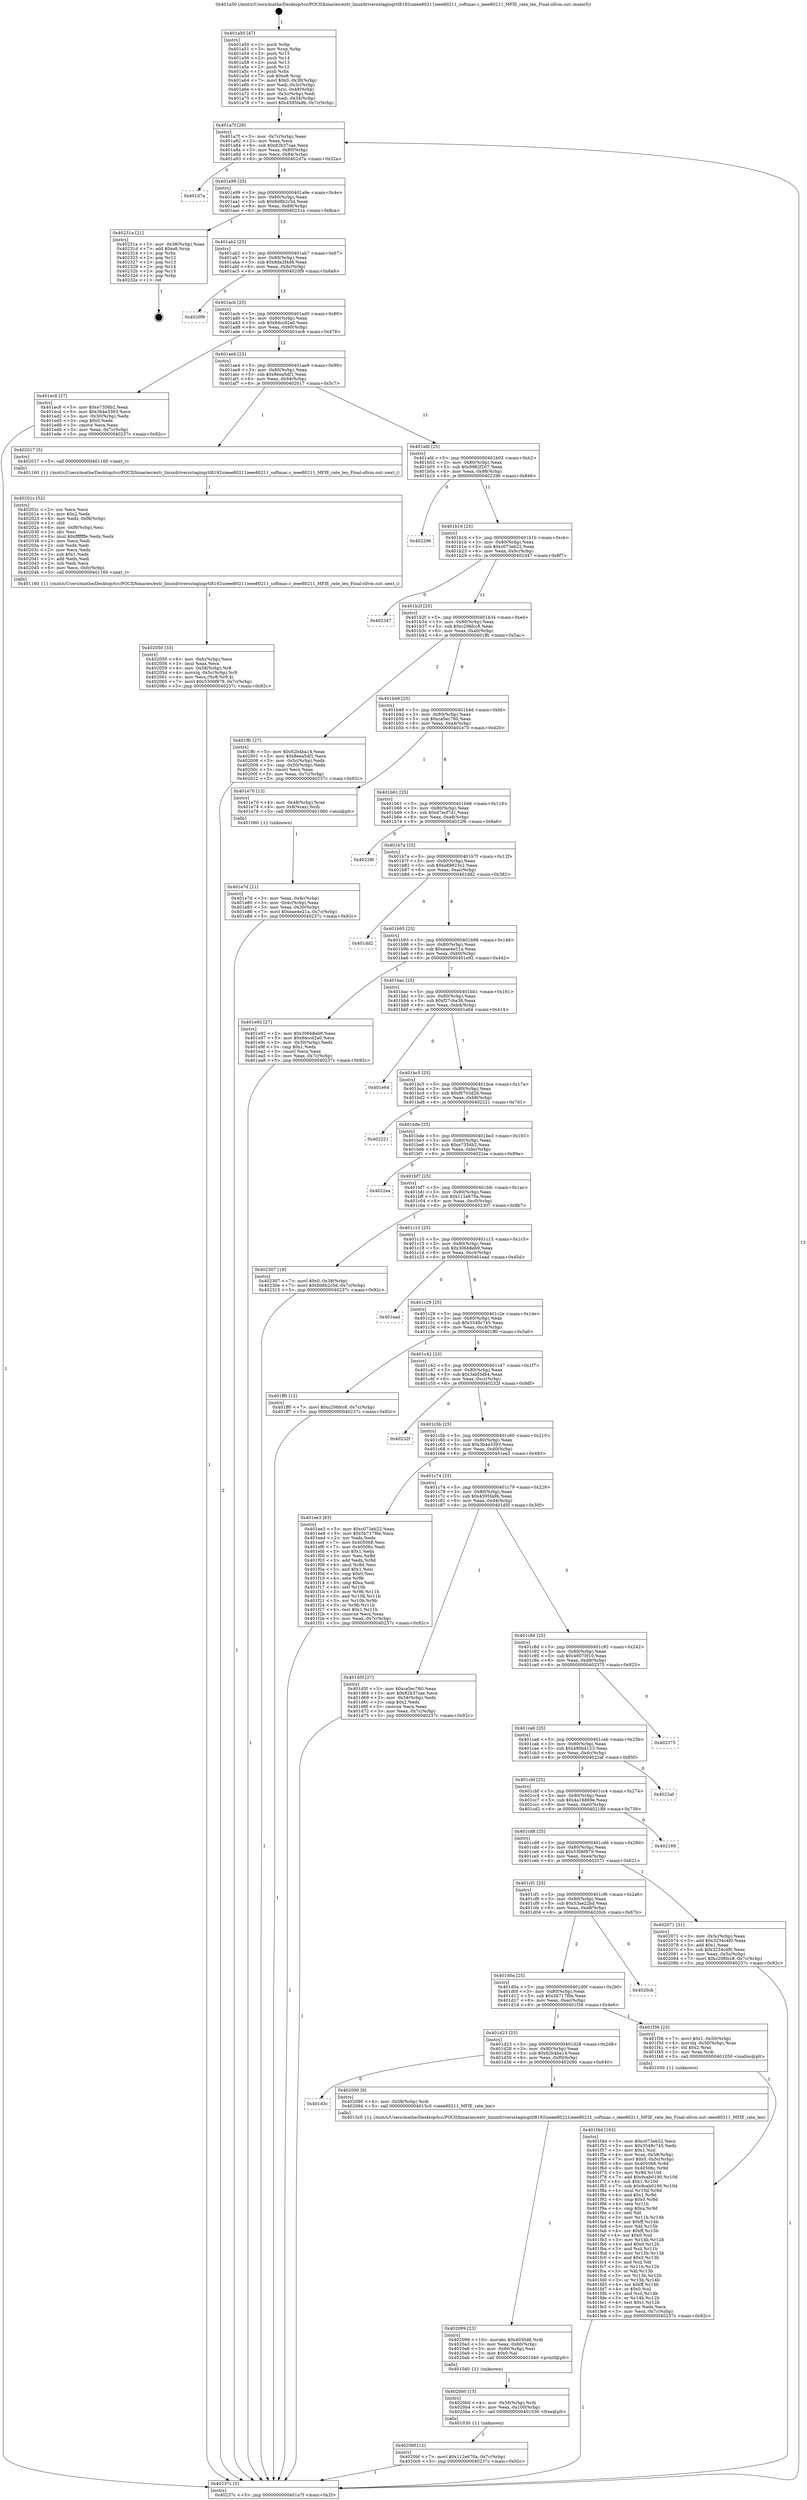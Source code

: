 digraph "0x401a50" {
  label = "0x401a50 (/mnt/c/Users/mathe/Desktop/tcc/POCII/binaries/extr_linuxdriversstagingrtl8192uieee80211ieee80211_softmac.c_ieee80211_MFIE_rate_len_Final-ollvm.out::main(0))"
  labelloc = "t"
  node[shape=record]

  Entry [label="",width=0.3,height=0.3,shape=circle,fillcolor=black,style=filled]
  "0x401a7f" [label="{
     0x401a7f [26]\l
     | [instrs]\l
     &nbsp;&nbsp;0x401a7f \<+3\>: mov -0x7c(%rbp),%eax\l
     &nbsp;&nbsp;0x401a82 \<+2\>: mov %eax,%ecx\l
     &nbsp;&nbsp;0x401a84 \<+6\>: sub $0x82b37cae,%ecx\l
     &nbsp;&nbsp;0x401a8a \<+3\>: mov %eax,-0x80(%rbp)\l
     &nbsp;&nbsp;0x401a8d \<+6\>: mov %ecx,-0x84(%rbp)\l
     &nbsp;&nbsp;0x401a93 \<+6\>: je 0000000000401d7a \<main+0x32a\>\l
  }"]
  "0x401d7a" [label="{
     0x401d7a\l
  }", style=dashed]
  "0x401a99" [label="{
     0x401a99 [25]\l
     | [instrs]\l
     &nbsp;&nbsp;0x401a99 \<+5\>: jmp 0000000000401a9e \<main+0x4e\>\l
     &nbsp;&nbsp;0x401a9e \<+3\>: mov -0x80(%rbp),%eax\l
     &nbsp;&nbsp;0x401aa1 \<+5\>: sub $0x8d8b2c5d,%eax\l
     &nbsp;&nbsp;0x401aa6 \<+6\>: mov %eax,-0x88(%rbp)\l
     &nbsp;&nbsp;0x401aac \<+6\>: je 000000000040231a \<main+0x8ca\>\l
  }"]
  Exit [label="",width=0.3,height=0.3,shape=circle,fillcolor=black,style=filled,peripheries=2]
  "0x40231a" [label="{
     0x40231a [21]\l
     | [instrs]\l
     &nbsp;&nbsp;0x40231a \<+3\>: mov -0x38(%rbp),%eax\l
     &nbsp;&nbsp;0x40231d \<+7\>: add $0xe8,%rsp\l
     &nbsp;&nbsp;0x402324 \<+1\>: pop %rbx\l
     &nbsp;&nbsp;0x402325 \<+2\>: pop %r12\l
     &nbsp;&nbsp;0x402327 \<+2\>: pop %r13\l
     &nbsp;&nbsp;0x402329 \<+2\>: pop %r14\l
     &nbsp;&nbsp;0x40232b \<+2\>: pop %r15\l
     &nbsp;&nbsp;0x40232d \<+1\>: pop %rbp\l
     &nbsp;&nbsp;0x40232e \<+1\>: ret\l
  }"]
  "0x401ab2" [label="{
     0x401ab2 [25]\l
     | [instrs]\l
     &nbsp;&nbsp;0x401ab2 \<+5\>: jmp 0000000000401ab7 \<main+0x67\>\l
     &nbsp;&nbsp;0x401ab7 \<+3\>: mov -0x80(%rbp),%eax\l
     &nbsp;&nbsp;0x401aba \<+5\>: sub $0x8da2f4d6,%eax\l
     &nbsp;&nbsp;0x401abf \<+6\>: mov %eax,-0x8c(%rbp)\l
     &nbsp;&nbsp;0x401ac5 \<+6\>: je 00000000004020f9 \<main+0x6a9\>\l
  }"]
  "0x4020bf" [label="{
     0x4020bf [12]\l
     | [instrs]\l
     &nbsp;&nbsp;0x4020bf \<+7\>: movl $0x112e670a,-0x7c(%rbp)\l
     &nbsp;&nbsp;0x4020c6 \<+5\>: jmp 000000000040237c \<main+0x92c\>\l
  }"]
  "0x4020f9" [label="{
     0x4020f9\l
  }", style=dashed]
  "0x401acb" [label="{
     0x401acb [25]\l
     | [instrs]\l
     &nbsp;&nbsp;0x401acb \<+5\>: jmp 0000000000401ad0 \<main+0x80\>\l
     &nbsp;&nbsp;0x401ad0 \<+3\>: mov -0x80(%rbp),%eax\l
     &nbsp;&nbsp;0x401ad3 \<+5\>: sub $0x8dccd2a0,%eax\l
     &nbsp;&nbsp;0x401ad8 \<+6\>: mov %eax,-0x90(%rbp)\l
     &nbsp;&nbsp;0x401ade \<+6\>: je 0000000000401ec8 \<main+0x478\>\l
  }"]
  "0x4020b0" [label="{
     0x4020b0 [15]\l
     | [instrs]\l
     &nbsp;&nbsp;0x4020b0 \<+4\>: mov -0x58(%rbp),%rdi\l
     &nbsp;&nbsp;0x4020b4 \<+6\>: mov %eax,-0x100(%rbp)\l
     &nbsp;&nbsp;0x4020ba \<+5\>: call 0000000000401030 \<free@plt\>\l
     | [calls]\l
     &nbsp;&nbsp;0x401030 \{1\} (unknown)\l
  }"]
  "0x401ec8" [label="{
     0x401ec8 [27]\l
     | [instrs]\l
     &nbsp;&nbsp;0x401ec8 \<+5\>: mov $0xe7356b2,%eax\l
     &nbsp;&nbsp;0x401ecd \<+5\>: mov $0x3b4e3393,%ecx\l
     &nbsp;&nbsp;0x401ed2 \<+3\>: mov -0x30(%rbp),%edx\l
     &nbsp;&nbsp;0x401ed5 \<+3\>: cmp $0x0,%edx\l
     &nbsp;&nbsp;0x401ed8 \<+3\>: cmove %ecx,%eax\l
     &nbsp;&nbsp;0x401edb \<+3\>: mov %eax,-0x7c(%rbp)\l
     &nbsp;&nbsp;0x401ede \<+5\>: jmp 000000000040237c \<main+0x92c\>\l
  }"]
  "0x401ae4" [label="{
     0x401ae4 [25]\l
     | [instrs]\l
     &nbsp;&nbsp;0x401ae4 \<+5\>: jmp 0000000000401ae9 \<main+0x99\>\l
     &nbsp;&nbsp;0x401ae9 \<+3\>: mov -0x80(%rbp),%eax\l
     &nbsp;&nbsp;0x401aec \<+5\>: sub $0x8eea5df1,%eax\l
     &nbsp;&nbsp;0x401af1 \<+6\>: mov %eax,-0x94(%rbp)\l
     &nbsp;&nbsp;0x401af7 \<+6\>: je 0000000000402017 \<main+0x5c7\>\l
  }"]
  "0x402099" [label="{
     0x402099 [23]\l
     | [instrs]\l
     &nbsp;&nbsp;0x402099 \<+10\>: movabs $0x4030d6,%rdi\l
     &nbsp;&nbsp;0x4020a3 \<+3\>: mov %eax,-0x60(%rbp)\l
     &nbsp;&nbsp;0x4020a6 \<+3\>: mov -0x60(%rbp),%esi\l
     &nbsp;&nbsp;0x4020a9 \<+2\>: mov $0x0,%al\l
     &nbsp;&nbsp;0x4020ab \<+5\>: call 0000000000401040 \<printf@plt\>\l
     | [calls]\l
     &nbsp;&nbsp;0x401040 \{1\} (unknown)\l
  }"]
  "0x402017" [label="{
     0x402017 [5]\l
     | [instrs]\l
     &nbsp;&nbsp;0x402017 \<+5\>: call 0000000000401160 \<next_i\>\l
     | [calls]\l
     &nbsp;&nbsp;0x401160 \{1\} (/mnt/c/Users/mathe/Desktop/tcc/POCII/binaries/extr_linuxdriversstagingrtl8192uieee80211ieee80211_softmac.c_ieee80211_MFIE_rate_len_Final-ollvm.out::next_i)\l
  }"]
  "0x401afd" [label="{
     0x401afd [25]\l
     | [instrs]\l
     &nbsp;&nbsp;0x401afd \<+5\>: jmp 0000000000401b02 \<main+0xb2\>\l
     &nbsp;&nbsp;0x401b02 \<+3\>: mov -0x80(%rbp),%eax\l
     &nbsp;&nbsp;0x401b05 \<+5\>: sub $0x9982f207,%eax\l
     &nbsp;&nbsp;0x401b0a \<+6\>: mov %eax,-0x98(%rbp)\l
     &nbsp;&nbsp;0x401b10 \<+6\>: je 0000000000402296 \<main+0x846\>\l
  }"]
  "0x401d3c" [label="{
     0x401d3c\l
  }", style=dashed]
  "0x402296" [label="{
     0x402296\l
  }", style=dashed]
  "0x401b16" [label="{
     0x401b16 [25]\l
     | [instrs]\l
     &nbsp;&nbsp;0x401b16 \<+5\>: jmp 0000000000401b1b \<main+0xcb\>\l
     &nbsp;&nbsp;0x401b1b \<+3\>: mov -0x80(%rbp),%eax\l
     &nbsp;&nbsp;0x401b1e \<+5\>: sub $0xc073eb22,%eax\l
     &nbsp;&nbsp;0x401b23 \<+6\>: mov %eax,-0x9c(%rbp)\l
     &nbsp;&nbsp;0x401b29 \<+6\>: je 0000000000402347 \<main+0x8f7\>\l
  }"]
  "0x402090" [label="{
     0x402090 [9]\l
     | [instrs]\l
     &nbsp;&nbsp;0x402090 \<+4\>: mov -0x58(%rbp),%rdi\l
     &nbsp;&nbsp;0x402094 \<+5\>: call 00000000004015c0 \<ieee80211_MFIE_rate_len\>\l
     | [calls]\l
     &nbsp;&nbsp;0x4015c0 \{1\} (/mnt/c/Users/mathe/Desktop/tcc/POCII/binaries/extr_linuxdriversstagingrtl8192uieee80211ieee80211_softmac.c_ieee80211_MFIE_rate_len_Final-ollvm.out::ieee80211_MFIE_rate_len)\l
  }"]
  "0x402347" [label="{
     0x402347\l
  }", style=dashed]
  "0x401b2f" [label="{
     0x401b2f [25]\l
     | [instrs]\l
     &nbsp;&nbsp;0x401b2f \<+5\>: jmp 0000000000401b34 \<main+0xe4\>\l
     &nbsp;&nbsp;0x401b34 \<+3\>: mov -0x80(%rbp),%eax\l
     &nbsp;&nbsp;0x401b37 \<+5\>: sub $0xc206fcc8,%eax\l
     &nbsp;&nbsp;0x401b3c \<+6\>: mov %eax,-0xa0(%rbp)\l
     &nbsp;&nbsp;0x401b42 \<+6\>: je 0000000000401ffc \<main+0x5ac\>\l
  }"]
  "0x402050" [label="{
     0x402050 [33]\l
     | [instrs]\l
     &nbsp;&nbsp;0x402050 \<+6\>: mov -0xfc(%rbp),%ecx\l
     &nbsp;&nbsp;0x402056 \<+3\>: imul %eax,%ecx\l
     &nbsp;&nbsp;0x402059 \<+4\>: mov -0x58(%rbp),%r8\l
     &nbsp;&nbsp;0x40205d \<+4\>: movslq -0x5c(%rbp),%r9\l
     &nbsp;&nbsp;0x402061 \<+4\>: mov %ecx,(%r8,%r9,4)\l
     &nbsp;&nbsp;0x402065 \<+7\>: movl $0x5306f979,-0x7c(%rbp)\l
     &nbsp;&nbsp;0x40206c \<+5\>: jmp 000000000040237c \<main+0x92c\>\l
  }"]
  "0x401ffc" [label="{
     0x401ffc [27]\l
     | [instrs]\l
     &nbsp;&nbsp;0x401ffc \<+5\>: mov $0x62b4ba14,%eax\l
     &nbsp;&nbsp;0x402001 \<+5\>: mov $0x8eea5df1,%ecx\l
     &nbsp;&nbsp;0x402006 \<+3\>: mov -0x5c(%rbp),%edx\l
     &nbsp;&nbsp;0x402009 \<+3\>: cmp -0x50(%rbp),%edx\l
     &nbsp;&nbsp;0x40200c \<+3\>: cmovl %ecx,%eax\l
     &nbsp;&nbsp;0x40200f \<+3\>: mov %eax,-0x7c(%rbp)\l
     &nbsp;&nbsp;0x402012 \<+5\>: jmp 000000000040237c \<main+0x92c\>\l
  }"]
  "0x401b48" [label="{
     0x401b48 [25]\l
     | [instrs]\l
     &nbsp;&nbsp;0x401b48 \<+5\>: jmp 0000000000401b4d \<main+0xfd\>\l
     &nbsp;&nbsp;0x401b4d \<+3\>: mov -0x80(%rbp),%eax\l
     &nbsp;&nbsp;0x401b50 \<+5\>: sub $0xca5ec760,%eax\l
     &nbsp;&nbsp;0x401b55 \<+6\>: mov %eax,-0xa4(%rbp)\l
     &nbsp;&nbsp;0x401b5b \<+6\>: je 0000000000401e70 \<main+0x420\>\l
  }"]
  "0x40201c" [label="{
     0x40201c [52]\l
     | [instrs]\l
     &nbsp;&nbsp;0x40201c \<+2\>: xor %ecx,%ecx\l
     &nbsp;&nbsp;0x40201e \<+5\>: mov $0x2,%edx\l
     &nbsp;&nbsp;0x402023 \<+6\>: mov %edx,-0xf8(%rbp)\l
     &nbsp;&nbsp;0x402029 \<+1\>: cltd\l
     &nbsp;&nbsp;0x40202a \<+6\>: mov -0xf8(%rbp),%esi\l
     &nbsp;&nbsp;0x402030 \<+2\>: idiv %esi\l
     &nbsp;&nbsp;0x402032 \<+6\>: imul $0xfffffffe,%edx,%edx\l
     &nbsp;&nbsp;0x402038 \<+2\>: mov %ecx,%edi\l
     &nbsp;&nbsp;0x40203a \<+2\>: sub %edx,%edi\l
     &nbsp;&nbsp;0x40203c \<+2\>: mov %ecx,%edx\l
     &nbsp;&nbsp;0x40203e \<+3\>: sub $0x1,%edx\l
     &nbsp;&nbsp;0x402041 \<+2\>: add %edx,%edi\l
     &nbsp;&nbsp;0x402043 \<+2\>: sub %edi,%ecx\l
     &nbsp;&nbsp;0x402045 \<+6\>: mov %ecx,-0xfc(%rbp)\l
     &nbsp;&nbsp;0x40204b \<+5\>: call 0000000000401160 \<next_i\>\l
     | [calls]\l
     &nbsp;&nbsp;0x401160 \{1\} (/mnt/c/Users/mathe/Desktop/tcc/POCII/binaries/extr_linuxdriversstagingrtl8192uieee80211ieee80211_softmac.c_ieee80211_MFIE_rate_len_Final-ollvm.out::next_i)\l
  }"]
  "0x401e70" [label="{
     0x401e70 [13]\l
     | [instrs]\l
     &nbsp;&nbsp;0x401e70 \<+4\>: mov -0x48(%rbp),%rax\l
     &nbsp;&nbsp;0x401e74 \<+4\>: mov 0x8(%rax),%rdi\l
     &nbsp;&nbsp;0x401e78 \<+5\>: call 0000000000401060 \<atoi@plt\>\l
     | [calls]\l
     &nbsp;&nbsp;0x401060 \{1\} (unknown)\l
  }"]
  "0x401b61" [label="{
     0x401b61 [25]\l
     | [instrs]\l
     &nbsp;&nbsp;0x401b61 \<+5\>: jmp 0000000000401b66 \<main+0x116\>\l
     &nbsp;&nbsp;0x401b66 \<+3\>: mov -0x80(%rbp),%eax\l
     &nbsp;&nbsp;0x401b69 \<+5\>: sub $0xd7ecf7d1,%eax\l
     &nbsp;&nbsp;0x401b6e \<+6\>: mov %eax,-0xa8(%rbp)\l
     &nbsp;&nbsp;0x401b74 \<+6\>: je 00000000004022f6 \<main+0x8a6\>\l
  }"]
  "0x401f4d" [label="{
     0x401f4d [163]\l
     | [instrs]\l
     &nbsp;&nbsp;0x401f4d \<+5\>: mov $0xc073eb22,%ecx\l
     &nbsp;&nbsp;0x401f52 \<+5\>: mov $0x3548c745,%edx\l
     &nbsp;&nbsp;0x401f57 \<+3\>: mov $0x1,%sil\l
     &nbsp;&nbsp;0x401f5a \<+4\>: mov %rax,-0x58(%rbp)\l
     &nbsp;&nbsp;0x401f5e \<+7\>: movl $0x0,-0x5c(%rbp)\l
     &nbsp;&nbsp;0x401f65 \<+8\>: mov 0x405068,%r8d\l
     &nbsp;&nbsp;0x401f6d \<+8\>: mov 0x40506c,%r9d\l
     &nbsp;&nbsp;0x401f75 \<+3\>: mov %r8d,%r10d\l
     &nbsp;&nbsp;0x401f78 \<+7\>: add $0x9cab0190,%r10d\l
     &nbsp;&nbsp;0x401f7f \<+4\>: sub $0x1,%r10d\l
     &nbsp;&nbsp;0x401f83 \<+7\>: sub $0x9cab0190,%r10d\l
     &nbsp;&nbsp;0x401f8a \<+4\>: imul %r10d,%r8d\l
     &nbsp;&nbsp;0x401f8e \<+4\>: and $0x1,%r8d\l
     &nbsp;&nbsp;0x401f92 \<+4\>: cmp $0x0,%r8d\l
     &nbsp;&nbsp;0x401f96 \<+4\>: sete %r11b\l
     &nbsp;&nbsp;0x401f9a \<+4\>: cmp $0xa,%r9d\l
     &nbsp;&nbsp;0x401f9e \<+3\>: setl %bl\l
     &nbsp;&nbsp;0x401fa1 \<+3\>: mov %r11b,%r14b\l
     &nbsp;&nbsp;0x401fa4 \<+4\>: xor $0xff,%r14b\l
     &nbsp;&nbsp;0x401fa8 \<+3\>: mov %bl,%r15b\l
     &nbsp;&nbsp;0x401fab \<+4\>: xor $0xff,%r15b\l
     &nbsp;&nbsp;0x401faf \<+4\>: xor $0x0,%sil\l
     &nbsp;&nbsp;0x401fb3 \<+3\>: mov %r14b,%r12b\l
     &nbsp;&nbsp;0x401fb6 \<+4\>: and $0x0,%r12b\l
     &nbsp;&nbsp;0x401fba \<+3\>: and %sil,%r11b\l
     &nbsp;&nbsp;0x401fbd \<+3\>: mov %r15b,%r13b\l
     &nbsp;&nbsp;0x401fc0 \<+4\>: and $0x0,%r13b\l
     &nbsp;&nbsp;0x401fc4 \<+3\>: and %sil,%bl\l
     &nbsp;&nbsp;0x401fc7 \<+3\>: or %r11b,%r12b\l
     &nbsp;&nbsp;0x401fca \<+3\>: or %bl,%r13b\l
     &nbsp;&nbsp;0x401fcd \<+3\>: xor %r13b,%r12b\l
     &nbsp;&nbsp;0x401fd0 \<+3\>: or %r15b,%r14b\l
     &nbsp;&nbsp;0x401fd3 \<+4\>: xor $0xff,%r14b\l
     &nbsp;&nbsp;0x401fd7 \<+4\>: or $0x0,%sil\l
     &nbsp;&nbsp;0x401fdb \<+3\>: and %sil,%r14b\l
     &nbsp;&nbsp;0x401fde \<+3\>: or %r14b,%r12b\l
     &nbsp;&nbsp;0x401fe1 \<+4\>: test $0x1,%r12b\l
     &nbsp;&nbsp;0x401fe5 \<+3\>: cmovne %edx,%ecx\l
     &nbsp;&nbsp;0x401fe8 \<+3\>: mov %ecx,-0x7c(%rbp)\l
     &nbsp;&nbsp;0x401feb \<+5\>: jmp 000000000040237c \<main+0x92c\>\l
  }"]
  "0x4022f6" [label="{
     0x4022f6\l
  }", style=dashed]
  "0x401b7a" [label="{
     0x401b7a [25]\l
     | [instrs]\l
     &nbsp;&nbsp;0x401b7a \<+5\>: jmp 0000000000401b7f \<main+0x12f\>\l
     &nbsp;&nbsp;0x401b7f \<+3\>: mov -0x80(%rbp),%eax\l
     &nbsp;&nbsp;0x401b82 \<+5\>: sub $0xe89823c2,%eax\l
     &nbsp;&nbsp;0x401b87 \<+6\>: mov %eax,-0xac(%rbp)\l
     &nbsp;&nbsp;0x401b8d \<+6\>: je 0000000000401dd2 \<main+0x382\>\l
  }"]
  "0x401d23" [label="{
     0x401d23 [25]\l
     | [instrs]\l
     &nbsp;&nbsp;0x401d23 \<+5\>: jmp 0000000000401d28 \<main+0x2d8\>\l
     &nbsp;&nbsp;0x401d28 \<+3\>: mov -0x80(%rbp),%eax\l
     &nbsp;&nbsp;0x401d2b \<+5\>: sub $0x62b4ba14,%eax\l
     &nbsp;&nbsp;0x401d30 \<+6\>: mov %eax,-0xf0(%rbp)\l
     &nbsp;&nbsp;0x401d36 \<+6\>: je 0000000000402090 \<main+0x640\>\l
  }"]
  "0x401dd2" [label="{
     0x401dd2\l
  }", style=dashed]
  "0x401b93" [label="{
     0x401b93 [25]\l
     | [instrs]\l
     &nbsp;&nbsp;0x401b93 \<+5\>: jmp 0000000000401b98 \<main+0x148\>\l
     &nbsp;&nbsp;0x401b98 \<+3\>: mov -0x80(%rbp),%eax\l
     &nbsp;&nbsp;0x401b9b \<+5\>: sub $0xeae4e21a,%eax\l
     &nbsp;&nbsp;0x401ba0 \<+6\>: mov %eax,-0xb0(%rbp)\l
     &nbsp;&nbsp;0x401ba6 \<+6\>: je 0000000000401e92 \<main+0x442\>\l
  }"]
  "0x401f36" [label="{
     0x401f36 [23]\l
     | [instrs]\l
     &nbsp;&nbsp;0x401f36 \<+7\>: movl $0x1,-0x50(%rbp)\l
     &nbsp;&nbsp;0x401f3d \<+4\>: movslq -0x50(%rbp),%rax\l
     &nbsp;&nbsp;0x401f41 \<+4\>: shl $0x2,%rax\l
     &nbsp;&nbsp;0x401f45 \<+3\>: mov %rax,%rdi\l
     &nbsp;&nbsp;0x401f48 \<+5\>: call 0000000000401050 \<malloc@plt\>\l
     | [calls]\l
     &nbsp;&nbsp;0x401050 \{1\} (unknown)\l
  }"]
  "0x401e92" [label="{
     0x401e92 [27]\l
     | [instrs]\l
     &nbsp;&nbsp;0x401e92 \<+5\>: mov $0x306b8eb9,%eax\l
     &nbsp;&nbsp;0x401e97 \<+5\>: mov $0x8dccd2a0,%ecx\l
     &nbsp;&nbsp;0x401e9c \<+3\>: mov -0x30(%rbp),%edx\l
     &nbsp;&nbsp;0x401e9f \<+3\>: cmp $0x1,%edx\l
     &nbsp;&nbsp;0x401ea2 \<+3\>: cmovl %ecx,%eax\l
     &nbsp;&nbsp;0x401ea5 \<+3\>: mov %eax,-0x7c(%rbp)\l
     &nbsp;&nbsp;0x401ea8 \<+5\>: jmp 000000000040237c \<main+0x92c\>\l
  }"]
  "0x401bac" [label="{
     0x401bac [25]\l
     | [instrs]\l
     &nbsp;&nbsp;0x401bac \<+5\>: jmp 0000000000401bb1 \<main+0x161\>\l
     &nbsp;&nbsp;0x401bb1 \<+3\>: mov -0x80(%rbp),%eax\l
     &nbsp;&nbsp;0x401bb4 \<+5\>: sub $0xf27cba38,%eax\l
     &nbsp;&nbsp;0x401bb9 \<+6\>: mov %eax,-0xb4(%rbp)\l
     &nbsp;&nbsp;0x401bbf \<+6\>: je 0000000000401e64 \<main+0x414\>\l
  }"]
  "0x401d0a" [label="{
     0x401d0a [25]\l
     | [instrs]\l
     &nbsp;&nbsp;0x401d0a \<+5\>: jmp 0000000000401d0f \<main+0x2bf\>\l
     &nbsp;&nbsp;0x401d0f \<+3\>: mov -0x80(%rbp),%eax\l
     &nbsp;&nbsp;0x401d12 \<+5\>: sub $0x5b717f0e,%eax\l
     &nbsp;&nbsp;0x401d17 \<+6\>: mov %eax,-0xec(%rbp)\l
     &nbsp;&nbsp;0x401d1d \<+6\>: je 0000000000401f36 \<main+0x4e6\>\l
  }"]
  "0x401e64" [label="{
     0x401e64\l
  }", style=dashed]
  "0x401bc5" [label="{
     0x401bc5 [25]\l
     | [instrs]\l
     &nbsp;&nbsp;0x401bc5 \<+5\>: jmp 0000000000401bca \<main+0x17a\>\l
     &nbsp;&nbsp;0x401bca \<+3\>: mov -0x80(%rbp),%eax\l
     &nbsp;&nbsp;0x401bcd \<+5\>: sub $0xf6703d26,%eax\l
     &nbsp;&nbsp;0x401bd2 \<+6\>: mov %eax,-0xb8(%rbp)\l
     &nbsp;&nbsp;0x401bd8 \<+6\>: je 0000000000402221 \<main+0x7d1\>\l
  }"]
  "0x4020cb" [label="{
     0x4020cb\l
  }", style=dashed]
  "0x402221" [label="{
     0x402221\l
  }", style=dashed]
  "0x401bde" [label="{
     0x401bde [25]\l
     | [instrs]\l
     &nbsp;&nbsp;0x401bde \<+5\>: jmp 0000000000401be3 \<main+0x193\>\l
     &nbsp;&nbsp;0x401be3 \<+3\>: mov -0x80(%rbp),%eax\l
     &nbsp;&nbsp;0x401be6 \<+5\>: sub $0xe7356b2,%eax\l
     &nbsp;&nbsp;0x401beb \<+6\>: mov %eax,-0xbc(%rbp)\l
     &nbsp;&nbsp;0x401bf1 \<+6\>: je 00000000004022ea \<main+0x89a\>\l
  }"]
  "0x401cf1" [label="{
     0x401cf1 [25]\l
     | [instrs]\l
     &nbsp;&nbsp;0x401cf1 \<+5\>: jmp 0000000000401cf6 \<main+0x2a6\>\l
     &nbsp;&nbsp;0x401cf6 \<+3\>: mov -0x80(%rbp),%eax\l
     &nbsp;&nbsp;0x401cf9 \<+5\>: sub $0x53ae22bd,%eax\l
     &nbsp;&nbsp;0x401cfe \<+6\>: mov %eax,-0xe8(%rbp)\l
     &nbsp;&nbsp;0x401d04 \<+6\>: je 00000000004020cb \<main+0x67b\>\l
  }"]
  "0x4022ea" [label="{
     0x4022ea\l
  }", style=dashed]
  "0x401bf7" [label="{
     0x401bf7 [25]\l
     | [instrs]\l
     &nbsp;&nbsp;0x401bf7 \<+5\>: jmp 0000000000401bfc \<main+0x1ac\>\l
     &nbsp;&nbsp;0x401bfc \<+3\>: mov -0x80(%rbp),%eax\l
     &nbsp;&nbsp;0x401bff \<+5\>: sub $0x112e670a,%eax\l
     &nbsp;&nbsp;0x401c04 \<+6\>: mov %eax,-0xc0(%rbp)\l
     &nbsp;&nbsp;0x401c0a \<+6\>: je 0000000000402307 \<main+0x8b7\>\l
  }"]
  "0x402071" [label="{
     0x402071 [31]\l
     | [instrs]\l
     &nbsp;&nbsp;0x402071 \<+3\>: mov -0x5c(%rbp),%eax\l
     &nbsp;&nbsp;0x402074 \<+5\>: add $0x3234c4f0,%eax\l
     &nbsp;&nbsp;0x402079 \<+3\>: add $0x1,%eax\l
     &nbsp;&nbsp;0x40207c \<+5\>: sub $0x3234c4f0,%eax\l
     &nbsp;&nbsp;0x402081 \<+3\>: mov %eax,-0x5c(%rbp)\l
     &nbsp;&nbsp;0x402084 \<+7\>: movl $0xc206fcc8,-0x7c(%rbp)\l
     &nbsp;&nbsp;0x40208b \<+5\>: jmp 000000000040237c \<main+0x92c\>\l
  }"]
  "0x402307" [label="{
     0x402307 [19]\l
     | [instrs]\l
     &nbsp;&nbsp;0x402307 \<+7\>: movl $0x0,-0x38(%rbp)\l
     &nbsp;&nbsp;0x40230e \<+7\>: movl $0x8d8b2c5d,-0x7c(%rbp)\l
     &nbsp;&nbsp;0x402315 \<+5\>: jmp 000000000040237c \<main+0x92c\>\l
  }"]
  "0x401c10" [label="{
     0x401c10 [25]\l
     | [instrs]\l
     &nbsp;&nbsp;0x401c10 \<+5\>: jmp 0000000000401c15 \<main+0x1c5\>\l
     &nbsp;&nbsp;0x401c15 \<+3\>: mov -0x80(%rbp),%eax\l
     &nbsp;&nbsp;0x401c18 \<+5\>: sub $0x306b8eb9,%eax\l
     &nbsp;&nbsp;0x401c1d \<+6\>: mov %eax,-0xc4(%rbp)\l
     &nbsp;&nbsp;0x401c23 \<+6\>: je 0000000000401ead \<main+0x45d\>\l
  }"]
  "0x401cd8" [label="{
     0x401cd8 [25]\l
     | [instrs]\l
     &nbsp;&nbsp;0x401cd8 \<+5\>: jmp 0000000000401cdd \<main+0x28d\>\l
     &nbsp;&nbsp;0x401cdd \<+3\>: mov -0x80(%rbp),%eax\l
     &nbsp;&nbsp;0x401ce0 \<+5\>: sub $0x5306f979,%eax\l
     &nbsp;&nbsp;0x401ce5 \<+6\>: mov %eax,-0xe4(%rbp)\l
     &nbsp;&nbsp;0x401ceb \<+6\>: je 0000000000402071 \<main+0x621\>\l
  }"]
  "0x401ead" [label="{
     0x401ead\l
  }", style=dashed]
  "0x401c29" [label="{
     0x401c29 [25]\l
     | [instrs]\l
     &nbsp;&nbsp;0x401c29 \<+5\>: jmp 0000000000401c2e \<main+0x1de\>\l
     &nbsp;&nbsp;0x401c2e \<+3\>: mov -0x80(%rbp),%eax\l
     &nbsp;&nbsp;0x401c31 \<+5\>: sub $0x3548c745,%eax\l
     &nbsp;&nbsp;0x401c36 \<+6\>: mov %eax,-0xc8(%rbp)\l
     &nbsp;&nbsp;0x401c3c \<+6\>: je 0000000000401ff0 \<main+0x5a0\>\l
  }"]
  "0x402189" [label="{
     0x402189\l
  }", style=dashed]
  "0x401ff0" [label="{
     0x401ff0 [12]\l
     | [instrs]\l
     &nbsp;&nbsp;0x401ff0 \<+7\>: movl $0xc206fcc8,-0x7c(%rbp)\l
     &nbsp;&nbsp;0x401ff7 \<+5\>: jmp 000000000040237c \<main+0x92c\>\l
  }"]
  "0x401c42" [label="{
     0x401c42 [25]\l
     | [instrs]\l
     &nbsp;&nbsp;0x401c42 \<+5\>: jmp 0000000000401c47 \<main+0x1f7\>\l
     &nbsp;&nbsp;0x401c47 \<+3\>: mov -0x80(%rbp),%eax\l
     &nbsp;&nbsp;0x401c4a \<+5\>: sub $0x3abf3db4,%eax\l
     &nbsp;&nbsp;0x401c4f \<+6\>: mov %eax,-0xcc(%rbp)\l
     &nbsp;&nbsp;0x401c55 \<+6\>: je 000000000040232f \<main+0x8df\>\l
  }"]
  "0x401cbf" [label="{
     0x401cbf [25]\l
     | [instrs]\l
     &nbsp;&nbsp;0x401cbf \<+5\>: jmp 0000000000401cc4 \<main+0x274\>\l
     &nbsp;&nbsp;0x401cc4 \<+3\>: mov -0x80(%rbp),%eax\l
     &nbsp;&nbsp;0x401cc7 \<+5\>: sub $0x4a16869e,%eax\l
     &nbsp;&nbsp;0x401ccc \<+6\>: mov %eax,-0xe0(%rbp)\l
     &nbsp;&nbsp;0x401cd2 \<+6\>: je 0000000000402189 \<main+0x739\>\l
  }"]
  "0x40232f" [label="{
     0x40232f\l
  }", style=dashed]
  "0x401c5b" [label="{
     0x401c5b [25]\l
     | [instrs]\l
     &nbsp;&nbsp;0x401c5b \<+5\>: jmp 0000000000401c60 \<main+0x210\>\l
     &nbsp;&nbsp;0x401c60 \<+3\>: mov -0x80(%rbp),%eax\l
     &nbsp;&nbsp;0x401c63 \<+5\>: sub $0x3b4e3393,%eax\l
     &nbsp;&nbsp;0x401c68 \<+6\>: mov %eax,-0xd0(%rbp)\l
     &nbsp;&nbsp;0x401c6e \<+6\>: je 0000000000401ee3 \<main+0x493\>\l
  }"]
  "0x4022af" [label="{
     0x4022af\l
  }", style=dashed]
  "0x401ee3" [label="{
     0x401ee3 [83]\l
     | [instrs]\l
     &nbsp;&nbsp;0x401ee3 \<+5\>: mov $0xc073eb22,%eax\l
     &nbsp;&nbsp;0x401ee8 \<+5\>: mov $0x5b717f0e,%ecx\l
     &nbsp;&nbsp;0x401eed \<+2\>: xor %edx,%edx\l
     &nbsp;&nbsp;0x401eef \<+7\>: mov 0x405068,%esi\l
     &nbsp;&nbsp;0x401ef6 \<+7\>: mov 0x40506c,%edi\l
     &nbsp;&nbsp;0x401efd \<+3\>: sub $0x1,%edx\l
     &nbsp;&nbsp;0x401f00 \<+3\>: mov %esi,%r8d\l
     &nbsp;&nbsp;0x401f03 \<+3\>: add %edx,%r8d\l
     &nbsp;&nbsp;0x401f06 \<+4\>: imul %r8d,%esi\l
     &nbsp;&nbsp;0x401f0a \<+3\>: and $0x1,%esi\l
     &nbsp;&nbsp;0x401f0d \<+3\>: cmp $0x0,%esi\l
     &nbsp;&nbsp;0x401f10 \<+4\>: sete %r9b\l
     &nbsp;&nbsp;0x401f14 \<+3\>: cmp $0xa,%edi\l
     &nbsp;&nbsp;0x401f17 \<+4\>: setl %r10b\l
     &nbsp;&nbsp;0x401f1b \<+3\>: mov %r9b,%r11b\l
     &nbsp;&nbsp;0x401f1e \<+3\>: and %r10b,%r11b\l
     &nbsp;&nbsp;0x401f21 \<+3\>: xor %r10b,%r9b\l
     &nbsp;&nbsp;0x401f24 \<+3\>: or %r9b,%r11b\l
     &nbsp;&nbsp;0x401f27 \<+4\>: test $0x1,%r11b\l
     &nbsp;&nbsp;0x401f2b \<+3\>: cmovne %ecx,%eax\l
     &nbsp;&nbsp;0x401f2e \<+3\>: mov %eax,-0x7c(%rbp)\l
     &nbsp;&nbsp;0x401f31 \<+5\>: jmp 000000000040237c \<main+0x92c\>\l
  }"]
  "0x401c74" [label="{
     0x401c74 [25]\l
     | [instrs]\l
     &nbsp;&nbsp;0x401c74 \<+5\>: jmp 0000000000401c79 \<main+0x229\>\l
     &nbsp;&nbsp;0x401c79 \<+3\>: mov -0x80(%rbp),%eax\l
     &nbsp;&nbsp;0x401c7c \<+5\>: sub $0x4595fa9b,%eax\l
     &nbsp;&nbsp;0x401c81 \<+6\>: mov %eax,-0xd4(%rbp)\l
     &nbsp;&nbsp;0x401c87 \<+6\>: je 0000000000401d5f \<main+0x30f\>\l
  }"]
  "0x401ca6" [label="{
     0x401ca6 [25]\l
     | [instrs]\l
     &nbsp;&nbsp;0x401ca6 \<+5\>: jmp 0000000000401cab \<main+0x25b\>\l
     &nbsp;&nbsp;0x401cab \<+3\>: mov -0x80(%rbp),%eax\l
     &nbsp;&nbsp;0x401cae \<+5\>: sub $0x490b4123,%eax\l
     &nbsp;&nbsp;0x401cb3 \<+6\>: mov %eax,-0xdc(%rbp)\l
     &nbsp;&nbsp;0x401cb9 \<+6\>: je 00000000004022af \<main+0x85f\>\l
  }"]
  "0x401d5f" [label="{
     0x401d5f [27]\l
     | [instrs]\l
     &nbsp;&nbsp;0x401d5f \<+5\>: mov $0xca5ec760,%eax\l
     &nbsp;&nbsp;0x401d64 \<+5\>: mov $0x82b37cae,%ecx\l
     &nbsp;&nbsp;0x401d69 \<+3\>: mov -0x34(%rbp),%edx\l
     &nbsp;&nbsp;0x401d6c \<+3\>: cmp $0x2,%edx\l
     &nbsp;&nbsp;0x401d6f \<+3\>: cmovne %ecx,%eax\l
     &nbsp;&nbsp;0x401d72 \<+3\>: mov %eax,-0x7c(%rbp)\l
     &nbsp;&nbsp;0x401d75 \<+5\>: jmp 000000000040237c \<main+0x92c\>\l
  }"]
  "0x401c8d" [label="{
     0x401c8d [25]\l
     | [instrs]\l
     &nbsp;&nbsp;0x401c8d \<+5\>: jmp 0000000000401c92 \<main+0x242\>\l
     &nbsp;&nbsp;0x401c92 \<+3\>: mov -0x80(%rbp),%eax\l
     &nbsp;&nbsp;0x401c95 \<+5\>: sub $0x46070f10,%eax\l
     &nbsp;&nbsp;0x401c9a \<+6\>: mov %eax,-0xd8(%rbp)\l
     &nbsp;&nbsp;0x401ca0 \<+6\>: je 0000000000402375 \<main+0x925\>\l
  }"]
  "0x40237c" [label="{
     0x40237c [5]\l
     | [instrs]\l
     &nbsp;&nbsp;0x40237c \<+5\>: jmp 0000000000401a7f \<main+0x2f\>\l
  }"]
  "0x401a50" [label="{
     0x401a50 [47]\l
     | [instrs]\l
     &nbsp;&nbsp;0x401a50 \<+1\>: push %rbp\l
     &nbsp;&nbsp;0x401a51 \<+3\>: mov %rsp,%rbp\l
     &nbsp;&nbsp;0x401a54 \<+2\>: push %r15\l
     &nbsp;&nbsp;0x401a56 \<+2\>: push %r14\l
     &nbsp;&nbsp;0x401a58 \<+2\>: push %r13\l
     &nbsp;&nbsp;0x401a5a \<+2\>: push %r12\l
     &nbsp;&nbsp;0x401a5c \<+1\>: push %rbx\l
     &nbsp;&nbsp;0x401a5d \<+7\>: sub $0xe8,%rsp\l
     &nbsp;&nbsp;0x401a64 \<+7\>: movl $0x0,-0x38(%rbp)\l
     &nbsp;&nbsp;0x401a6b \<+3\>: mov %edi,-0x3c(%rbp)\l
     &nbsp;&nbsp;0x401a6e \<+4\>: mov %rsi,-0x48(%rbp)\l
     &nbsp;&nbsp;0x401a72 \<+3\>: mov -0x3c(%rbp),%edi\l
     &nbsp;&nbsp;0x401a75 \<+3\>: mov %edi,-0x34(%rbp)\l
     &nbsp;&nbsp;0x401a78 \<+7\>: movl $0x4595fa9b,-0x7c(%rbp)\l
  }"]
  "0x401e7d" [label="{
     0x401e7d [21]\l
     | [instrs]\l
     &nbsp;&nbsp;0x401e7d \<+3\>: mov %eax,-0x4c(%rbp)\l
     &nbsp;&nbsp;0x401e80 \<+3\>: mov -0x4c(%rbp),%eax\l
     &nbsp;&nbsp;0x401e83 \<+3\>: mov %eax,-0x30(%rbp)\l
     &nbsp;&nbsp;0x401e86 \<+7\>: movl $0xeae4e21a,-0x7c(%rbp)\l
     &nbsp;&nbsp;0x401e8d \<+5\>: jmp 000000000040237c \<main+0x92c\>\l
  }"]
  "0x402375" [label="{
     0x402375\l
  }", style=dashed]
  Entry -> "0x401a50" [label=" 1"]
  "0x401a7f" -> "0x401d7a" [label=" 0"]
  "0x401a7f" -> "0x401a99" [label=" 14"]
  "0x40231a" -> Exit [label=" 1"]
  "0x401a99" -> "0x40231a" [label=" 1"]
  "0x401a99" -> "0x401ab2" [label=" 13"]
  "0x402307" -> "0x40237c" [label=" 1"]
  "0x401ab2" -> "0x4020f9" [label=" 0"]
  "0x401ab2" -> "0x401acb" [label=" 13"]
  "0x4020bf" -> "0x40237c" [label=" 1"]
  "0x401acb" -> "0x401ec8" [label=" 1"]
  "0x401acb" -> "0x401ae4" [label=" 12"]
  "0x4020b0" -> "0x4020bf" [label=" 1"]
  "0x401ae4" -> "0x402017" [label=" 1"]
  "0x401ae4" -> "0x401afd" [label=" 11"]
  "0x402099" -> "0x4020b0" [label=" 1"]
  "0x401afd" -> "0x402296" [label=" 0"]
  "0x401afd" -> "0x401b16" [label=" 11"]
  "0x402090" -> "0x402099" [label=" 1"]
  "0x401b16" -> "0x402347" [label=" 0"]
  "0x401b16" -> "0x401b2f" [label=" 11"]
  "0x401d23" -> "0x401d3c" [label=" 0"]
  "0x401b2f" -> "0x401ffc" [label=" 2"]
  "0x401b2f" -> "0x401b48" [label=" 9"]
  "0x401d23" -> "0x402090" [label=" 1"]
  "0x401b48" -> "0x401e70" [label=" 1"]
  "0x401b48" -> "0x401b61" [label=" 8"]
  "0x402071" -> "0x40237c" [label=" 1"]
  "0x401b61" -> "0x4022f6" [label=" 0"]
  "0x401b61" -> "0x401b7a" [label=" 8"]
  "0x402050" -> "0x40237c" [label=" 1"]
  "0x401b7a" -> "0x401dd2" [label=" 0"]
  "0x401b7a" -> "0x401b93" [label=" 8"]
  "0x40201c" -> "0x402050" [label=" 1"]
  "0x401b93" -> "0x401e92" [label=" 1"]
  "0x401b93" -> "0x401bac" [label=" 7"]
  "0x402017" -> "0x40201c" [label=" 1"]
  "0x401bac" -> "0x401e64" [label=" 0"]
  "0x401bac" -> "0x401bc5" [label=" 7"]
  "0x401ff0" -> "0x40237c" [label=" 1"]
  "0x401bc5" -> "0x402221" [label=" 0"]
  "0x401bc5" -> "0x401bde" [label=" 7"]
  "0x401f4d" -> "0x40237c" [label=" 1"]
  "0x401bde" -> "0x4022ea" [label=" 0"]
  "0x401bde" -> "0x401bf7" [label=" 7"]
  "0x401d0a" -> "0x401d23" [label=" 1"]
  "0x401bf7" -> "0x402307" [label=" 1"]
  "0x401bf7" -> "0x401c10" [label=" 6"]
  "0x401d0a" -> "0x401f36" [label=" 1"]
  "0x401c10" -> "0x401ead" [label=" 0"]
  "0x401c10" -> "0x401c29" [label=" 6"]
  "0x401cf1" -> "0x401d0a" [label=" 2"]
  "0x401c29" -> "0x401ff0" [label=" 1"]
  "0x401c29" -> "0x401c42" [label=" 5"]
  "0x401cf1" -> "0x4020cb" [label=" 0"]
  "0x401c42" -> "0x40232f" [label=" 0"]
  "0x401c42" -> "0x401c5b" [label=" 5"]
  "0x401cd8" -> "0x401cf1" [label=" 2"]
  "0x401c5b" -> "0x401ee3" [label=" 1"]
  "0x401c5b" -> "0x401c74" [label=" 4"]
  "0x401cd8" -> "0x402071" [label=" 1"]
  "0x401c74" -> "0x401d5f" [label=" 1"]
  "0x401c74" -> "0x401c8d" [label=" 3"]
  "0x401d5f" -> "0x40237c" [label=" 1"]
  "0x401a50" -> "0x401a7f" [label=" 1"]
  "0x40237c" -> "0x401a7f" [label=" 13"]
  "0x401e70" -> "0x401e7d" [label=" 1"]
  "0x401e7d" -> "0x40237c" [label=" 1"]
  "0x401e92" -> "0x40237c" [label=" 1"]
  "0x401ec8" -> "0x40237c" [label=" 1"]
  "0x401ee3" -> "0x40237c" [label=" 1"]
  "0x401cbf" -> "0x401cd8" [label=" 3"]
  "0x401c8d" -> "0x402375" [label=" 0"]
  "0x401c8d" -> "0x401ca6" [label=" 3"]
  "0x401ffc" -> "0x40237c" [label=" 2"]
  "0x401ca6" -> "0x4022af" [label=" 0"]
  "0x401ca6" -> "0x401cbf" [label=" 3"]
  "0x401f36" -> "0x401f4d" [label=" 1"]
  "0x401cbf" -> "0x402189" [label=" 0"]
}
